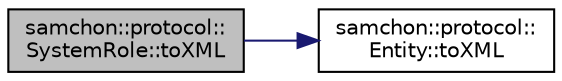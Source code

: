 digraph "samchon::protocol::SystemRole::toXML"
{
  edge [fontname="Helvetica",fontsize="10",labelfontname="Helvetica",labelfontsize="10"];
  node [fontname="Helvetica",fontsize="10",shape=record];
  rankdir="LR";
  Node1 [label="samchon::protocol::\lSystemRole::toXML",height=0.2,width=0.4,color="black", fillcolor="grey75", style="filled", fontcolor="black"];
  Node1 -> Node2 [color="midnightblue",fontsize="10",style="solid",fontname="Helvetica"];
  Node2 [label="samchon::protocol::\lEntity::toXML",height=0.2,width=0.4,color="black", fillcolor="white", style="filled",URL="$d0/d3e/classsamchon_1_1protocol_1_1Entity.html#a8516db6d4dc71068a48bd1364cf9be23",tooltip="Get an XML object represents the Entity. "];
}
